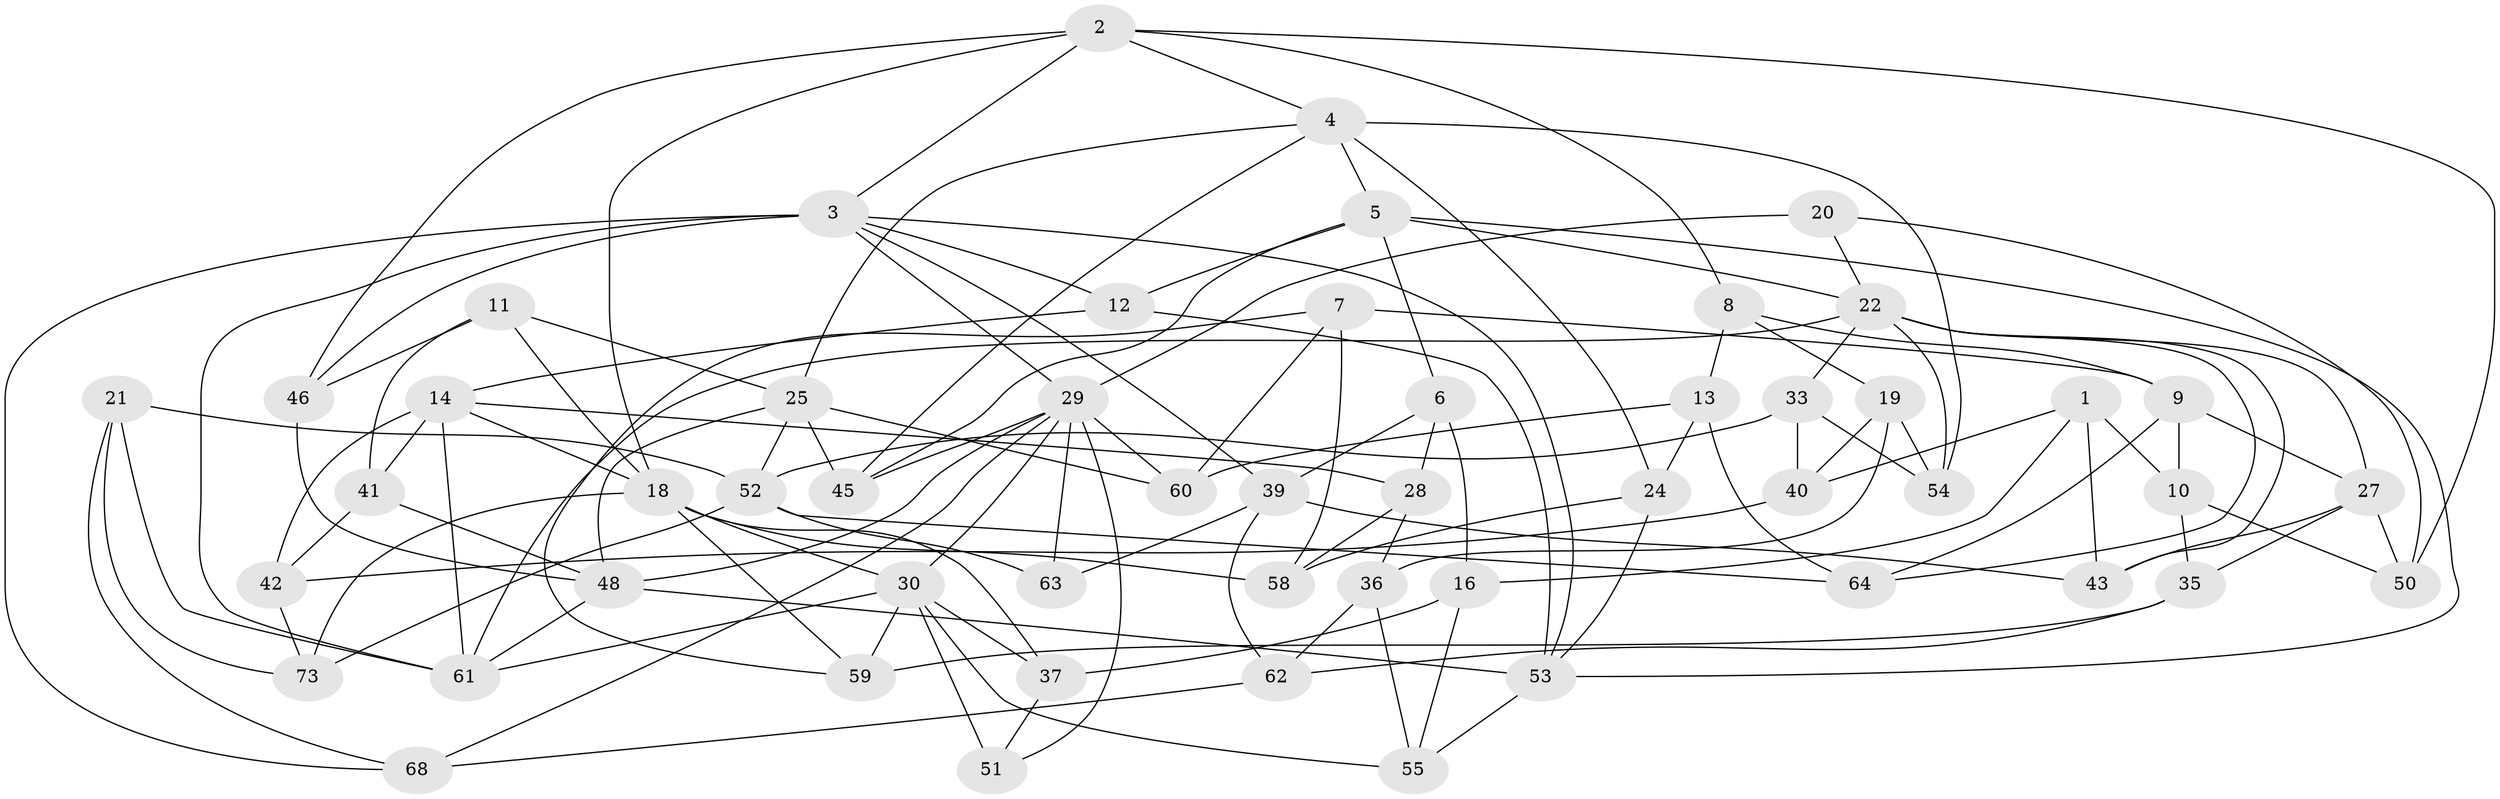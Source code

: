 // original degree distribution, {4: 1.0}
// Generated by graph-tools (version 1.1) at 2025/20/03/04/25 18:20:28]
// undirected, 53 vertices, 125 edges
graph export_dot {
graph [start="1"]
  node [color=gray90,style=filled];
  1;
  2 [super="+71"];
  3 [super="+34+31"];
  4 [super="+15"];
  5 [super="+47"];
  6;
  7;
  8;
  9 [super="+67"];
  10;
  11;
  12;
  13;
  14 [super="+17"];
  16;
  18 [super="+66+26"];
  19;
  20;
  21;
  22 [super="+23+49"];
  24;
  25 [super="+76"];
  27 [super="+32"];
  28;
  29 [super="+38"];
  30 [super="+56"];
  33;
  35;
  36;
  37;
  39 [super="+69"];
  40;
  41;
  42;
  43;
  45;
  46;
  48 [super="+70"];
  50;
  51;
  52 [super="+57"];
  53 [super="+74"];
  54;
  55;
  58;
  59;
  60;
  61 [super="+65"];
  62;
  63;
  64;
  68;
  73;
  1 -- 10;
  1 -- 40;
  1 -- 43;
  1 -- 16;
  2 -- 50;
  2 -- 8;
  2 -- 18;
  2 -- 4;
  2 -- 46;
  2 -- 3;
  3 -- 68;
  3 -- 46;
  3 -- 12;
  3 -- 39;
  3 -- 61;
  3 -- 53;
  3 -- 29;
  4 -- 45;
  4 -- 25;
  4 -- 24;
  4 -- 54;
  4 -- 5;
  5 -- 6;
  5 -- 12;
  5 -- 53;
  5 -- 45;
  5 -- 22;
  6 -- 28;
  6 -- 16;
  6 -- 39;
  7 -- 60;
  7 -- 59;
  7 -- 9;
  7 -- 58;
  8 -- 13;
  8 -- 19;
  8 -- 9;
  9 -- 10;
  9 -- 27 [weight=2];
  9 -- 64;
  10 -- 50;
  10 -- 35;
  11 -- 25;
  11 -- 41;
  11 -- 46;
  11 -- 18;
  12 -- 14;
  12 -- 53;
  13 -- 24;
  13 -- 64;
  13 -- 60;
  14 -- 42;
  14 -- 28;
  14 -- 41;
  14 -- 18;
  14 -- 61;
  16 -- 37;
  16 -- 55;
  18 -- 59;
  18 -- 73;
  18 -- 58;
  18 -- 37;
  18 -- 30;
  19 -- 40;
  19 -- 36;
  19 -- 54;
  20 -- 29 [weight=2];
  20 -- 50;
  20 -- 22;
  21 -- 73;
  21 -- 68;
  21 -- 61;
  21 -- 52;
  22 -- 33;
  22 -- 43;
  22 -- 27;
  22 -- 61;
  22 -- 64;
  22 -- 54;
  24 -- 53;
  24 -- 58;
  25 -- 52;
  25 -- 60;
  25 -- 45;
  25 -- 48;
  27 -- 35;
  27 -- 50;
  27 -- 43;
  28 -- 58;
  28 -- 36;
  29 -- 45;
  29 -- 30;
  29 -- 68;
  29 -- 48;
  29 -- 51;
  29 -- 60;
  29 -- 63;
  30 -- 55;
  30 -- 59;
  30 -- 51 [weight=2];
  30 -- 37;
  30 -- 61;
  33 -- 40;
  33 -- 54;
  33 -- 52;
  35 -- 62;
  35 -- 59;
  36 -- 55;
  36 -- 62;
  37 -- 51;
  39 -- 63 [weight=2];
  39 -- 43;
  39 -- 62;
  40 -- 42;
  41 -- 42;
  41 -- 48;
  42 -- 73;
  46 -- 48;
  48 -- 53;
  48 -- 61;
  52 -- 63;
  52 -- 64;
  52 -- 73;
  53 -- 55;
  62 -- 68;
}
